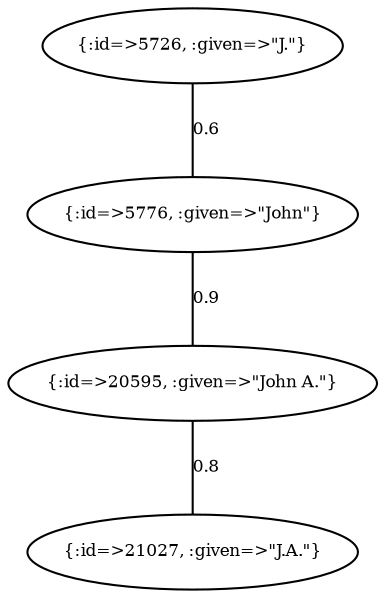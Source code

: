 graph Collector__WeightedGraph {
    "{:id=>5726, :given=>\"J.\"}" [
        fontsize = 8,
        label = "{:id=>5726, :given=>\"J.\"}"
    ]

    "{:id=>5776, :given=>\"John\"}" [
        fontsize = 8,
        label = "{:id=>5776, :given=>\"John\"}"
    ]

    "{:id=>20595, :given=>\"John A.\"}" [
        fontsize = 8,
        label = "{:id=>20595, :given=>\"John A.\"}"
    ]

    "{:id=>21027, :given=>\"J.A.\"}" [
        fontsize = 8,
        label = "{:id=>21027, :given=>\"J.A.\"}"
    ]

    "{:id=>5726, :given=>\"J.\"}" -- "{:id=>5776, :given=>\"John\"}" [
        fontsize = 8,
        label = 0.6
    ]

    "{:id=>5776, :given=>\"John\"}" -- "{:id=>20595, :given=>\"John A.\"}" [
        fontsize = 8,
        label = 0.9
    ]

    "{:id=>20595, :given=>\"John A.\"}" -- "{:id=>21027, :given=>\"J.A.\"}" [
        fontsize = 8,
        label = 0.8
    ]
}
